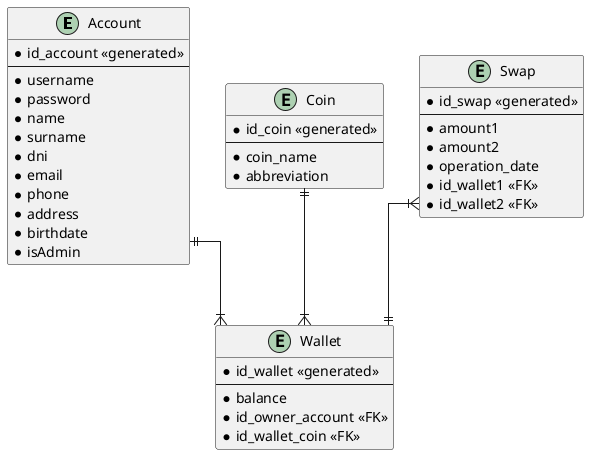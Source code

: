 @startuml Bull_E-R

skinparam linetype ortho

entity Account {
    * id_account <<generated>>
    --
    * username
    * password
    * name 
    * surname
    * dni
    * email 
    * phone
    * address
    * birthdate
    * isAdmin
}

entity Wallet {
    * id_wallet <<generated>>
    --
    * balance 
    * id_owner_account <<FK>>
    * id_wallet_coin <<FK>>
}

entity Coin{
    * id_coin <<generated>>
    --
    * coin_name
    * abbreviation
}

entity Swap{
    * id_swap <<generated>>
    --
    * amount1
    * amount2
    * operation_date 
    * id_wallet1 <<FK>>
    * id_wallet2 <<FK>>
    ' amount2 es un atributo derivado. 
    ' Obtenido por una equivalencia de precios (a la fecha) de moneda que trabaja la wallet 1 a la moneda de la wallet 2
}

' Relaciones

Account ||--|{ Wallet
Coin ||--|{ Wallet
Swap }|--|| Wallet

' Register }|--|| Account
' Register }|--|| Coin
' Una billetera trabaja con una sola moneda. Pero una moneda está en varias billeteras (de varios usuarios). (1 moneda a N billeteras)
' Una billetera tiene varios registros de operaciones. Un registro de movimientos involucra siempre entre dos billeteras (1 billetera a N registros, 1 registro a 2 billeteras). 
@enduml